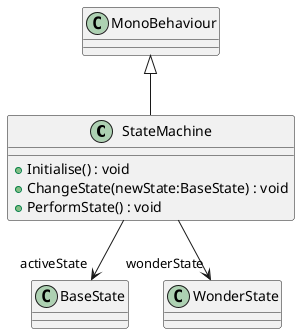 @startuml
class StateMachine {
    + Initialise() : void
    + ChangeState(newState:BaseState) : void
    + PerformState() : void
}
MonoBehaviour <|-- StateMachine
StateMachine --> "activeState" BaseState
StateMachine --> "wonderState" WonderState
@enduml
